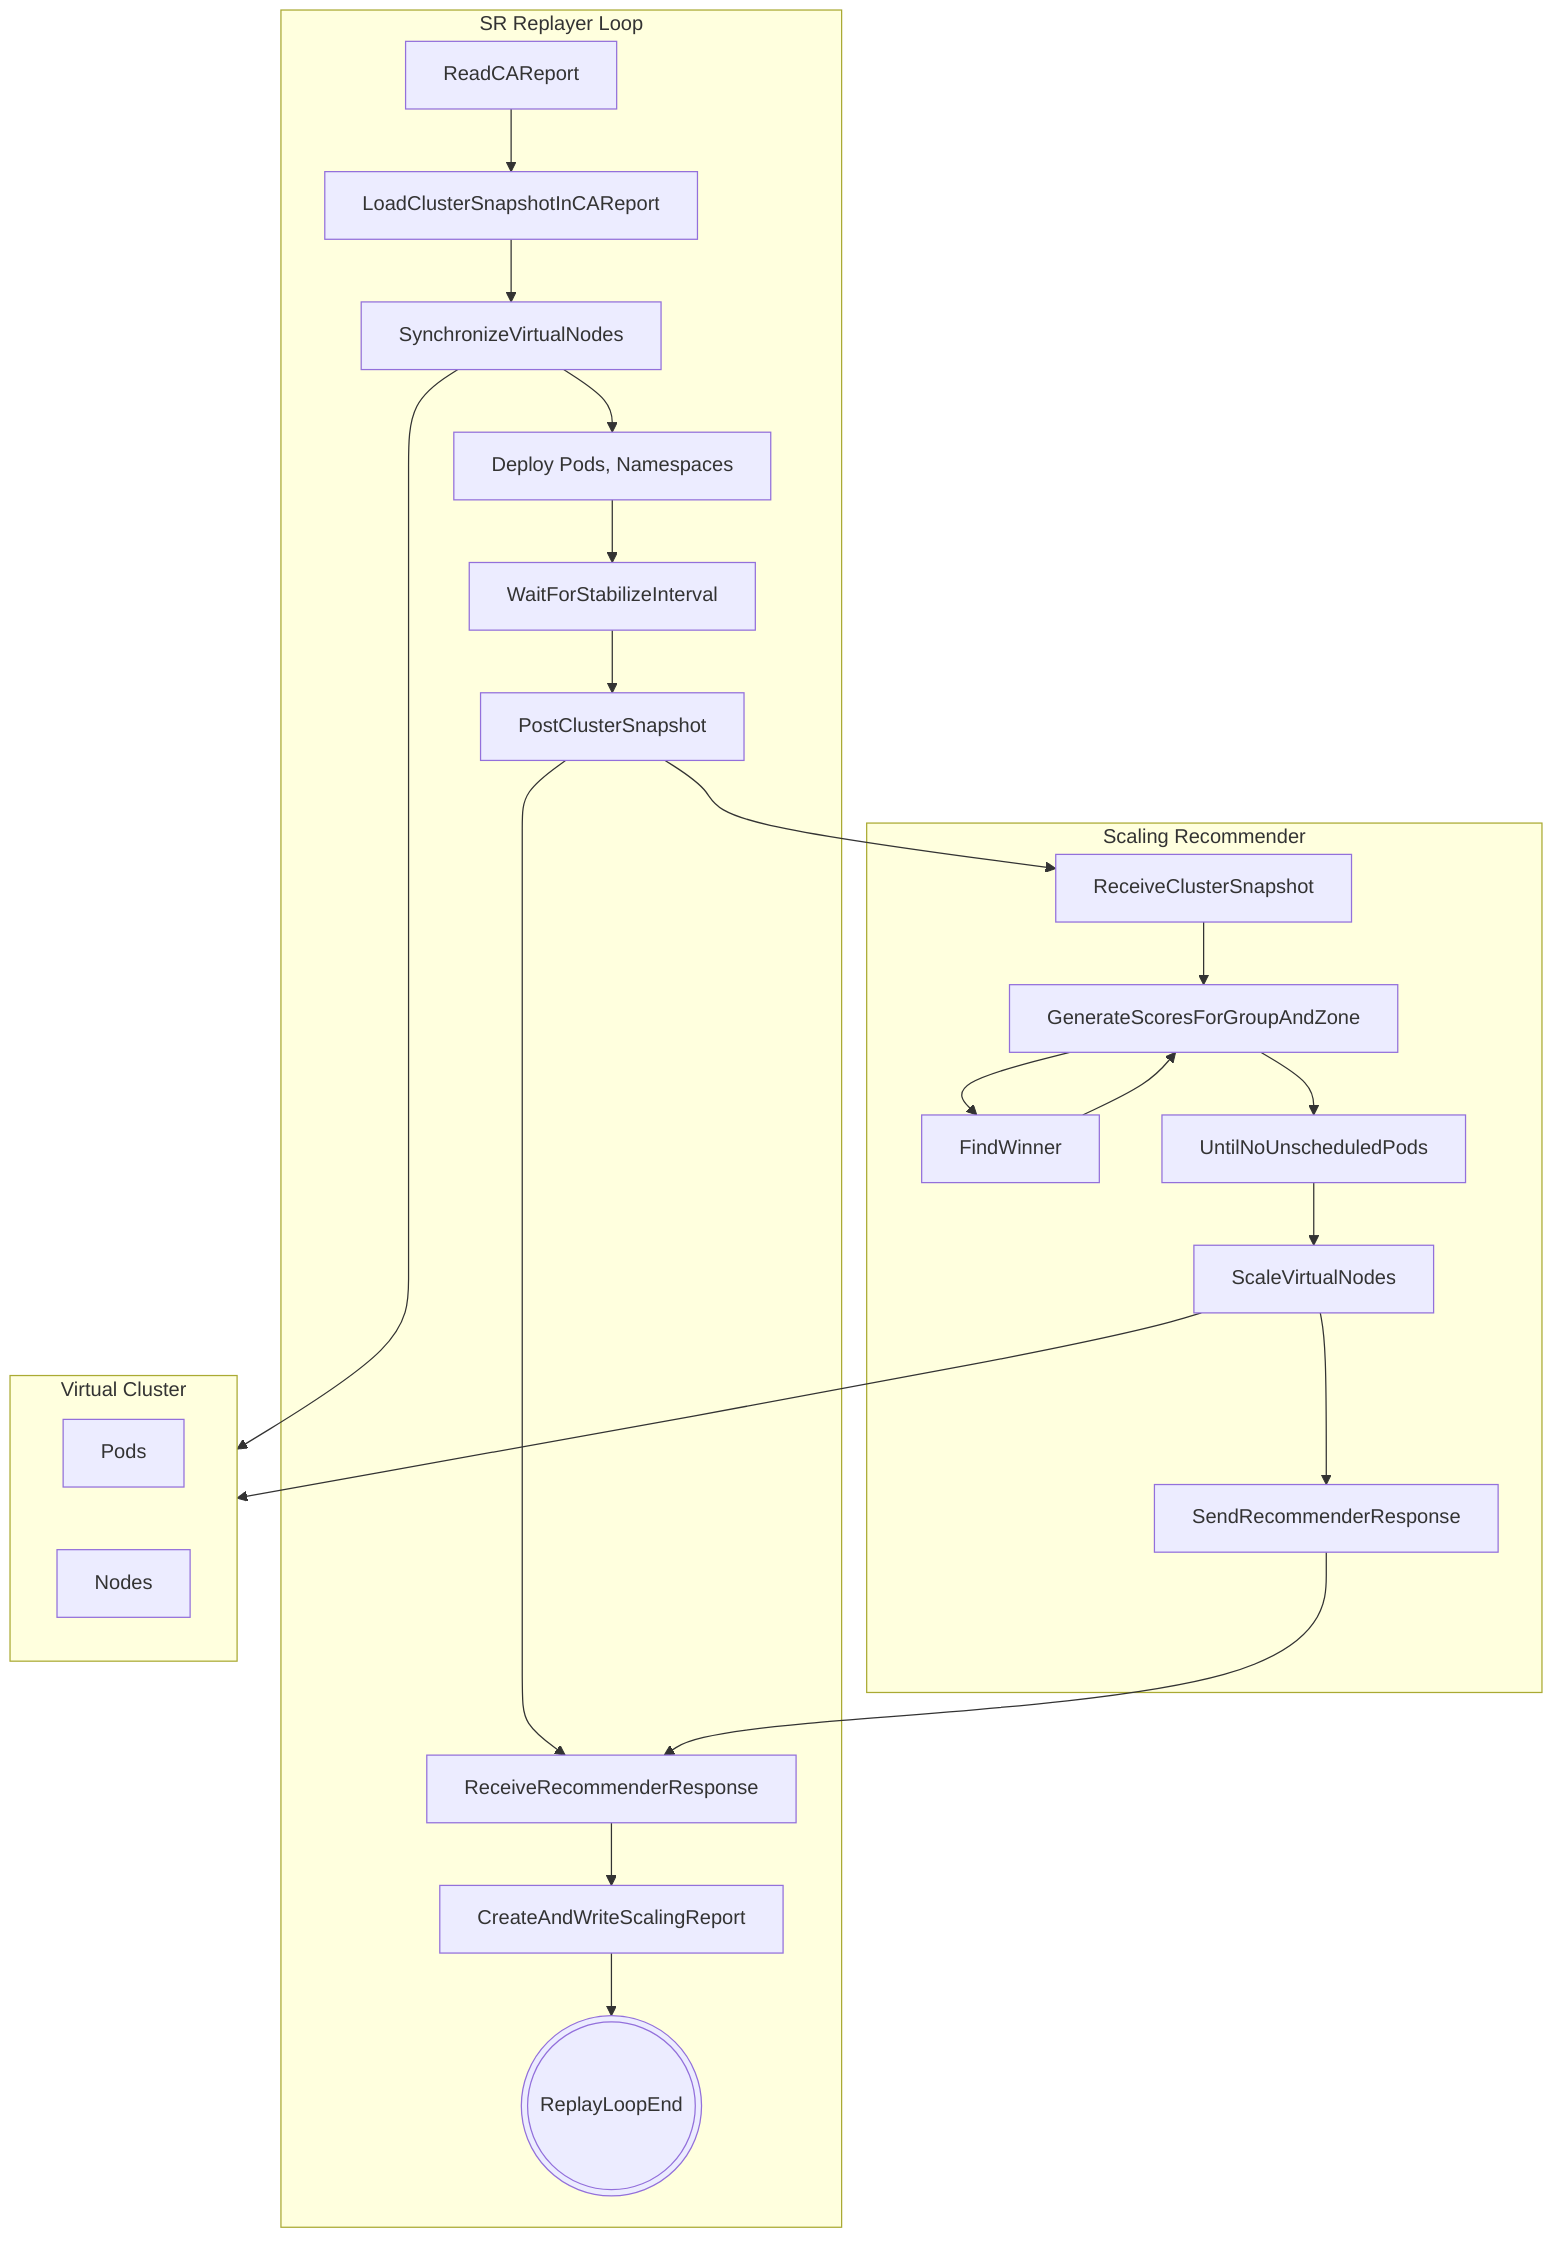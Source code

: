 graph TB

subgraph vca["Scaling Recommender"]
ReceiveClusterSnapshot
-->GenerateScoresForGroupAndZone
-->FindWinner
-->GenerateScoresForGroupAndZone
-->UntilNoUnscheduledPods
-->ScaleVirtualNodes
-->SendRecommenderResponse


end

subgraph sr_replayer["SR Replayer Loop"]
ReadCAReport
-->LoadClusterSnapshotInCAReport
-->SynchronizeVirtualNodes
-->DeployWorkload["<div>Deploy Pods, Namespaces</div>"]
-->WaitForStabilizeInterval
-->PostClusterSnapshot
-->ReceiveRecommenderResponse
-->CreateAndWriteScalingReport
-->LoopEnd(((ReplayLoopEnd)))
end


subgraph kvcl["Virtual Cluster"]
Pods
Nodes
end

SendRecommenderResponse-->ReceiveRecommenderResponse
ScaleVirtualNodes-->kvcl
SynchronizeVirtualNodes-->kvcl
PostClusterSnapshot-->ReceiveClusterSnapshot